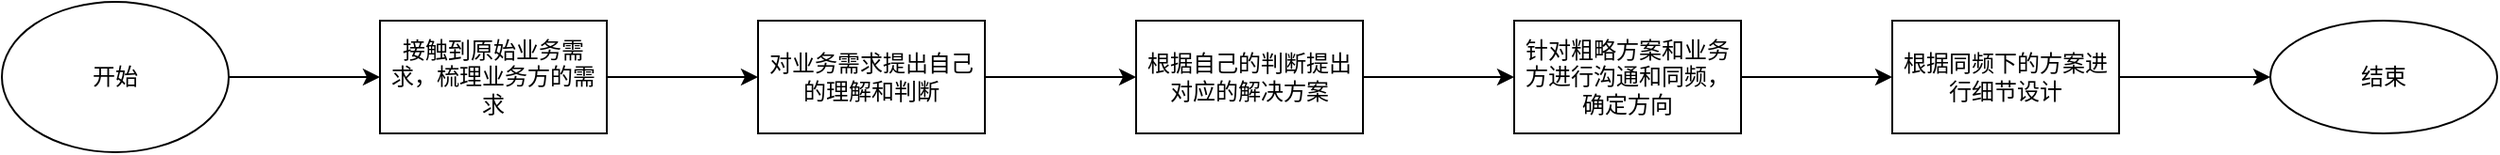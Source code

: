 <mxfile version="15.8.8" type="github">
  <diagram id="prtHgNgQTEPvFCAcTncT" name="Page-1">
    <mxGraphModel dx="1022" dy="468" grid="1" gridSize="10" guides="1" tooltips="1" connect="1" arrows="1" fold="1" page="1" pageScale="1" pageWidth="827" pageHeight="1169" math="0" shadow="0">
      <root>
        <mxCell id="0" />
        <mxCell id="1" parent="0" />
        <mxCell id="Av_DuFVY2FSfUa3rKq9S-3" value="" style="edgeStyle=orthogonalEdgeStyle;rounded=0;orthogonalLoop=1;jettySize=auto;html=1;" edge="1" parent="1" source="Av_DuFVY2FSfUa3rKq9S-1" target="Av_DuFVY2FSfUa3rKq9S-2">
          <mxGeometry relative="1" as="geometry" />
        </mxCell>
        <mxCell id="Av_DuFVY2FSfUa3rKq9S-1" value="开始" style="ellipse;whiteSpace=wrap;html=1;" vertex="1" parent="1">
          <mxGeometry x="60" y="200" width="120" height="80" as="geometry" />
        </mxCell>
        <mxCell id="Av_DuFVY2FSfUa3rKq9S-5" value="" style="edgeStyle=orthogonalEdgeStyle;rounded=0;orthogonalLoop=1;jettySize=auto;html=1;" edge="1" parent="1" source="Av_DuFVY2FSfUa3rKq9S-2" target="Av_DuFVY2FSfUa3rKq9S-4">
          <mxGeometry relative="1" as="geometry" />
        </mxCell>
        <mxCell id="Av_DuFVY2FSfUa3rKq9S-2" value="接触到原始业务需求，梳理业务方的需求" style="whiteSpace=wrap;html=1;" vertex="1" parent="1">
          <mxGeometry x="260" y="210" width="120" height="60" as="geometry" />
        </mxCell>
        <mxCell id="Av_DuFVY2FSfUa3rKq9S-7" value="" style="edgeStyle=orthogonalEdgeStyle;rounded=0;orthogonalLoop=1;jettySize=auto;html=1;" edge="1" parent="1" source="Av_DuFVY2FSfUa3rKq9S-4" target="Av_DuFVY2FSfUa3rKq9S-6">
          <mxGeometry relative="1" as="geometry" />
        </mxCell>
        <mxCell id="Av_DuFVY2FSfUa3rKq9S-4" value="对业务需求提出自己的理解和判断" style="whiteSpace=wrap;html=1;" vertex="1" parent="1">
          <mxGeometry x="460" y="210" width="120" height="60" as="geometry" />
        </mxCell>
        <mxCell id="Av_DuFVY2FSfUa3rKq9S-9" value="" style="edgeStyle=orthogonalEdgeStyle;rounded=0;orthogonalLoop=1;jettySize=auto;html=1;" edge="1" parent="1" source="Av_DuFVY2FSfUa3rKq9S-6" target="Av_DuFVY2FSfUa3rKq9S-8">
          <mxGeometry relative="1" as="geometry" />
        </mxCell>
        <mxCell id="Av_DuFVY2FSfUa3rKq9S-6" value="根据自己的判断提出对应的解决方案" style="whiteSpace=wrap;html=1;" vertex="1" parent="1">
          <mxGeometry x="660" y="210" width="120" height="60" as="geometry" />
        </mxCell>
        <mxCell id="Av_DuFVY2FSfUa3rKq9S-11" value="" style="edgeStyle=orthogonalEdgeStyle;rounded=0;orthogonalLoop=1;jettySize=auto;html=1;" edge="1" parent="1" source="Av_DuFVY2FSfUa3rKq9S-8" target="Av_DuFVY2FSfUa3rKq9S-10">
          <mxGeometry relative="1" as="geometry" />
        </mxCell>
        <mxCell id="Av_DuFVY2FSfUa3rKq9S-8" value="针对粗略方案和业务方进行沟通和同频，确定方向" style="whiteSpace=wrap;html=1;" vertex="1" parent="1">
          <mxGeometry x="860" y="210" width="120" height="60" as="geometry" />
        </mxCell>
        <mxCell id="Av_DuFVY2FSfUa3rKq9S-13" value="" style="edgeStyle=orthogonalEdgeStyle;rounded=0;orthogonalLoop=1;jettySize=auto;html=1;" edge="1" parent="1" source="Av_DuFVY2FSfUa3rKq9S-10" target="Av_DuFVY2FSfUa3rKq9S-12">
          <mxGeometry relative="1" as="geometry" />
        </mxCell>
        <mxCell id="Av_DuFVY2FSfUa3rKq9S-10" value="根据同频下的方案进行细节设计" style="whiteSpace=wrap;html=1;" vertex="1" parent="1">
          <mxGeometry x="1060" y="210" width="120" height="60" as="geometry" />
        </mxCell>
        <mxCell id="Av_DuFVY2FSfUa3rKq9S-12" value="结束" style="ellipse;whiteSpace=wrap;html=1;" vertex="1" parent="1">
          <mxGeometry x="1260" y="210" width="120" height="60" as="geometry" />
        </mxCell>
      </root>
    </mxGraphModel>
  </diagram>
</mxfile>
